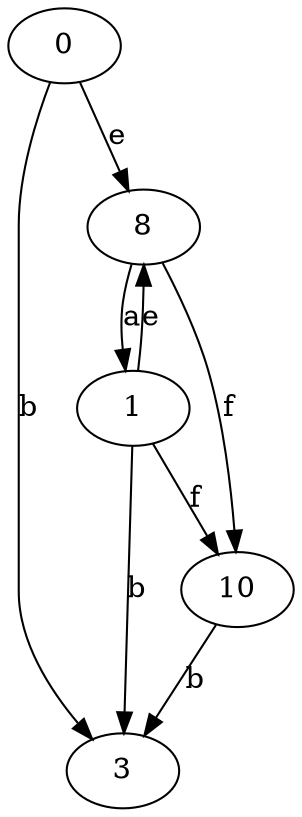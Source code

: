 strict digraph  {
0;
1;
3;
8;
10;
0 -> 3  [label=b];
0 -> 8  [label=e];
1 -> 3  [label=b];
1 -> 8  [label=e];
1 -> 10  [label=f];
8 -> 1  [label=a];
8 -> 10  [label=f];
10 -> 3  [label=b];
}
